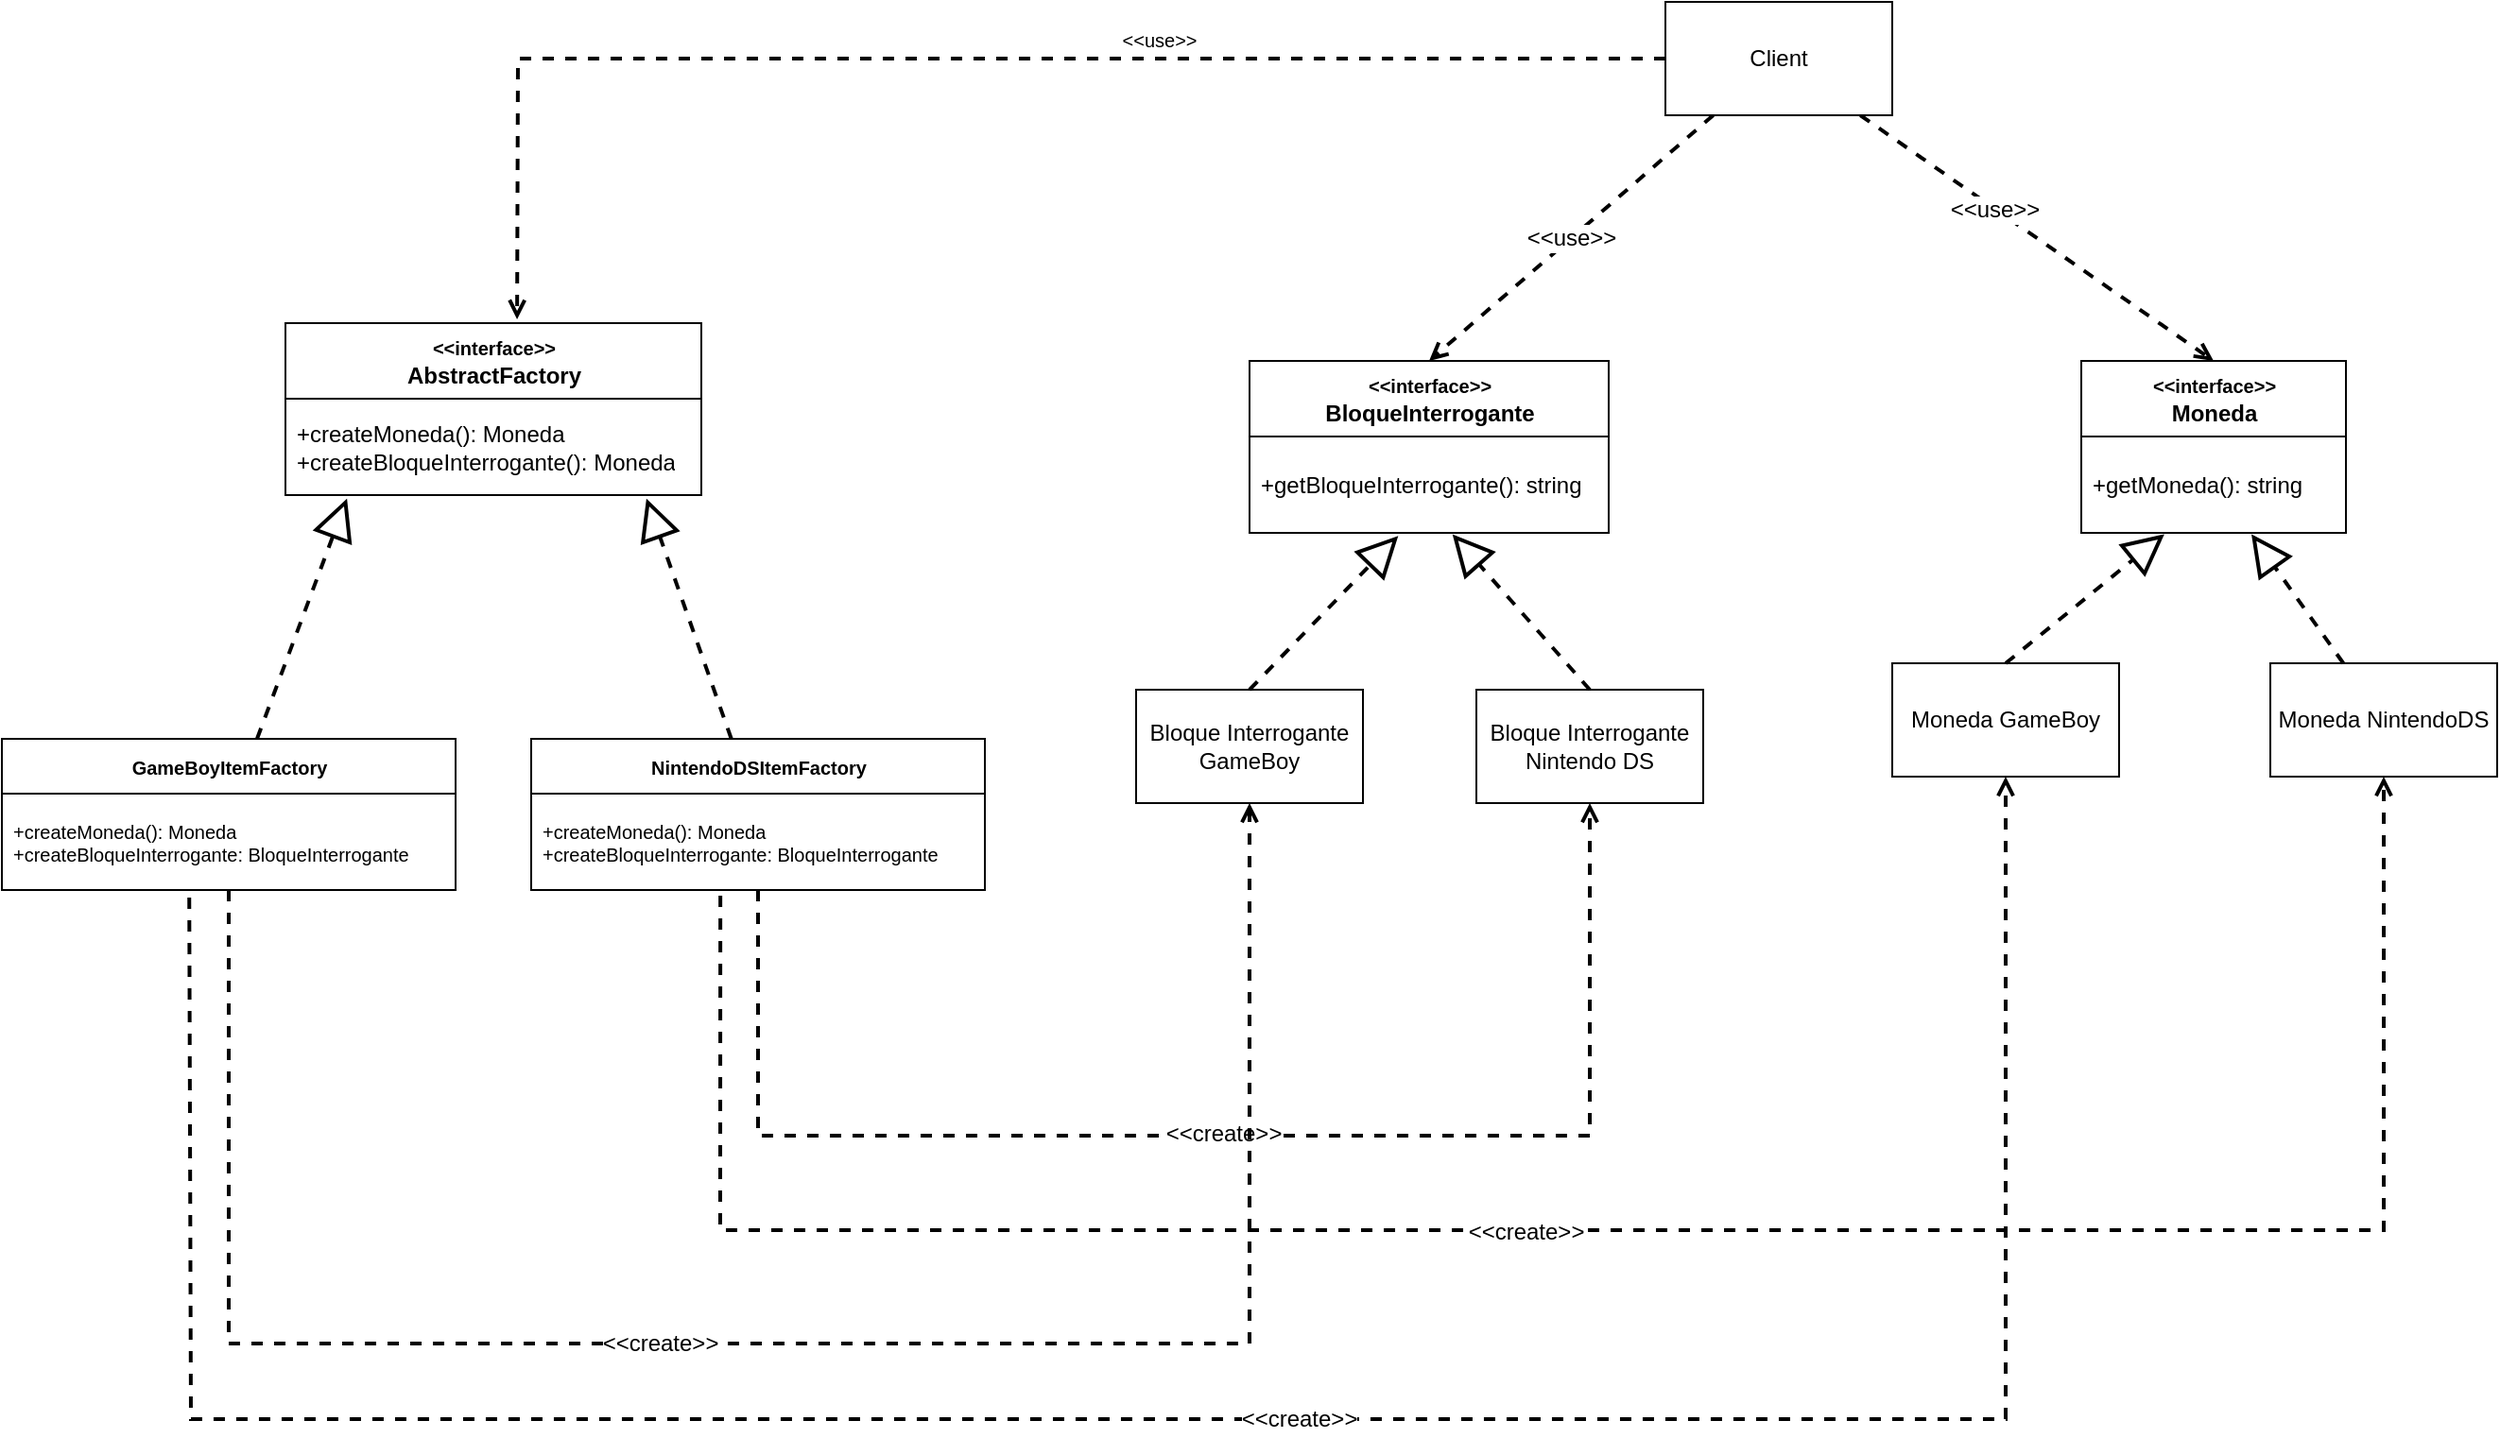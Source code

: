 <mxfile>
    <diagram id="BWt1eZ0QcMJmDZVb5oKr" name="Page-1">
        <mxGraphModel dx="2555" dy="828" grid="1" gridSize="10" guides="1" tooltips="1" connect="1" arrows="1" fold="1" page="1" pageScale="1" pageWidth="1169" pageHeight="827" background="none" math="0" shadow="0">
            <root>
                <mxCell id="0"/>
                <mxCell id="1" parent="0"/>
                <mxCell id="10" value="&amp;lt;&amp;lt;use&amp;gt;&amp;gt;" style="edgeStyle=none;html=1;fontSize=10;entryX=0.557;entryY=-0.022;entryDx=0;entryDy=0;entryPerimeter=0;rounded=0;strokeColor=default;dashed=1;endArrow=open;endFill=0;strokeWidth=2;" edge="1" parent="1" source="2" target="5">
                    <mxGeometry x="-0.279" y="-10" relative="1" as="geometry">
                        <mxPoint x="-610" y="85" as="targetPoint"/>
                        <Array as="points">
                            <mxPoint x="-877" y="85"/>
                        </Array>
                        <mxPoint as="offset"/>
                    </mxGeometry>
                </mxCell>
                <mxCell id="43" value="&amp;lt;&amp;lt;use&amp;gt;&amp;gt;" style="edgeStyle=none;rounded=0;html=1;entryX=0.5;entryY=0;entryDx=0;entryDy=0;dashed=1;fontSize=12;endArrow=open;endFill=0;startSize=6;endSize=6;strokeColor=default;strokeWidth=2;" edge="1" parent="1" source="2" target="30">
                    <mxGeometry relative="1" as="geometry"/>
                </mxCell>
                <mxCell id="44" style="edgeStyle=none;rounded=0;html=1;entryX=0.5;entryY=0;entryDx=0;entryDy=0;dashed=1;fontSize=12;endArrow=open;endFill=0;startSize=6;endSize=6;strokeColor=default;strokeWidth=2;" edge="1" parent="1" source="2" target="23">
                    <mxGeometry relative="1" as="geometry"/>
                </mxCell>
                <mxCell id="45" value="&amp;lt;&amp;lt;use&amp;gt;&amp;gt;" style="edgeLabel;html=1;align=center;verticalAlign=middle;resizable=0;points=[];fontSize=12;" vertex="1" connectable="0" parent="44">
                    <mxGeometry x="-0.24" relative="1" as="geometry">
                        <mxPoint as="offset"/>
                    </mxGeometry>
                </mxCell>
                <mxCell id="2" value="Client" style="rounded=0;whiteSpace=wrap;html=1;" vertex="1" parent="1">
                    <mxGeometry x="-270" y="55" width="120" height="60" as="geometry"/>
                </mxCell>
                <mxCell id="5" value="&lt;font style=&quot;font-size: 10px&quot;&gt;&amp;lt;&amp;lt;interface&amp;gt;&amp;gt;&lt;/font&gt;&lt;br&gt;AbstractFactory" style="swimlane;fontStyle=1;align=center;verticalAlign=middle;childLayout=stackLayout;horizontal=1;startSize=40;horizontalStack=0;resizeParent=1;resizeParentMax=0;resizeLast=0;collapsible=0;marginBottom=0;html=1;" vertex="1" parent="1">
                    <mxGeometry x="-1000" y="225" width="220" height="91" as="geometry"/>
                </mxCell>
                <mxCell id="7" value="+createMoneda(): Moneda&lt;br&gt;+createBloqueInterrogante(): Moneda" style="text;html=1;strokeColor=none;fillColor=none;align=left;verticalAlign=middle;spacingLeft=4;spacingRight=4;overflow=hidden;rotatable=0;points=[[0,0.5],[1,0.5]];portConstraint=eastwest;" vertex="1" parent="5">
                    <mxGeometry y="40" width="220" height="51" as="geometry"/>
                </mxCell>
                <mxCell id="19" style="edgeStyle=none;rounded=0;html=1;fontSize=10;strokeColor=default;endArrow=block;endFill=0;dashed=1;strokeWidth=2;endSize=17;entryX=0.148;entryY=1.036;entryDx=0;entryDy=0;entryPerimeter=0;" edge="1" parent="1" source="12" target="7">
                    <mxGeometry relative="1" as="geometry">
                        <mxPoint x="-910" y="345" as="targetPoint"/>
                    </mxGeometry>
                </mxCell>
                <mxCell id="12" value="GameBoyItemFactory" style="swimlane;fontStyle=1;align=center;verticalAlign=middle;childLayout=stackLayout;horizontal=1;startSize=29;horizontalStack=0;resizeParent=1;resizeParentMax=0;resizeLast=0;collapsible=0;marginBottom=0;html=1;fontSize=10;" vertex="1" parent="1">
                    <mxGeometry x="-1150" y="445" width="240" height="80" as="geometry"/>
                </mxCell>
                <mxCell id="14" value="+createMoneda(): Moneda&lt;br&gt;+createBloqueInterrogante: BloqueInterrogante" style="text;html=1;strokeColor=none;fillColor=none;align=left;verticalAlign=middle;spacingLeft=4;spacingRight=4;overflow=hidden;rotatable=0;points=[[0,0.5],[1,0.5]];portConstraint=eastwest;fontSize=10;" vertex="1" parent="12">
                    <mxGeometry y="29" width="240" height="51" as="geometry"/>
                </mxCell>
                <mxCell id="20" style="edgeStyle=none;rounded=0;html=1;dashed=1;fontSize=10;strokeColor=default;strokeWidth=2;endArrow=block;endFill=0;endSize=17;entryX=0.868;entryY=1.036;entryDx=0;entryDy=0;entryPerimeter=0;" edge="1" parent="1" source="16" target="7">
                    <mxGeometry relative="1" as="geometry">
                        <mxPoint x="-890.0" y="315" as="targetPoint"/>
                    </mxGeometry>
                </mxCell>
                <mxCell id="16" value="NintendoDSItemFactory" style="swimlane;fontStyle=1;align=center;verticalAlign=middle;childLayout=stackLayout;horizontal=1;startSize=29;horizontalStack=0;resizeParent=1;resizeParentMax=0;resizeLast=0;collapsible=0;marginBottom=0;html=1;fontSize=10;" vertex="1" parent="1">
                    <mxGeometry x="-870" y="445" width="240" height="80" as="geometry"/>
                </mxCell>
                <mxCell id="17" value="+createMoneda(): Moneda&lt;br&gt;+createBloqueInterrogante: BloqueInterrogante" style="text;html=1;strokeColor=none;fillColor=none;align=left;verticalAlign=middle;spacingLeft=4;spacingRight=4;overflow=hidden;rotatable=0;points=[[0,0.5],[1,0.5]];portConstraint=eastwest;fontSize=10;" vertex="1" parent="16">
                    <mxGeometry y="29" width="240" height="51" as="geometry"/>
                </mxCell>
                <mxCell id="23" value="&lt;font style=&quot;font-size: 10px&quot;&gt;&amp;lt;&amp;lt;interface&amp;gt;&amp;gt;&lt;/font&gt;&lt;br&gt;Moneda" style="swimlane;fontStyle=1;align=center;verticalAlign=middle;childLayout=stackLayout;horizontal=1;startSize=40;horizontalStack=0;resizeParent=1;resizeParentMax=0;resizeLast=0;collapsible=0;marginBottom=0;html=1;" vertex="1" parent="1">
                    <mxGeometry x="-50" y="245" width="140" height="91" as="geometry"/>
                </mxCell>
                <mxCell id="24" value="+getMoneda(): string" style="text;html=1;strokeColor=none;fillColor=none;align=left;verticalAlign=middle;spacingLeft=4;spacingRight=4;overflow=hidden;rotatable=0;points=[[0,0.5],[1,0.5]];portConstraint=eastwest;" vertex="1" parent="23">
                    <mxGeometry y="40" width="140" height="51" as="geometry"/>
                </mxCell>
                <mxCell id="30" value="&lt;font style=&quot;font-size: 10px&quot;&gt;&amp;lt;&amp;lt;interface&amp;gt;&amp;gt;&lt;/font&gt;&lt;br&gt;BloqueInterrogante" style="swimlane;fontStyle=1;align=center;verticalAlign=middle;childLayout=stackLayout;horizontal=1;startSize=40;horizontalStack=0;resizeParent=1;resizeParentMax=0;resizeLast=0;collapsible=0;marginBottom=0;html=1;" vertex="1" parent="1">
                    <mxGeometry x="-490" y="245" width="190" height="91" as="geometry"/>
                </mxCell>
                <mxCell id="31" value="+getBloqueInterrogante(): string" style="text;html=1;strokeColor=none;fillColor=none;align=left;verticalAlign=middle;spacingLeft=4;spacingRight=4;overflow=hidden;rotatable=0;points=[[0,0.5],[1,0.5]];portConstraint=eastwest;" vertex="1" parent="30">
                    <mxGeometry y="40" width="190" height="51" as="geometry"/>
                </mxCell>
                <mxCell id="46" value="Moneda GameBoy" style="rounded=0;whiteSpace=wrap;html=1;" vertex="1" parent="1">
                    <mxGeometry x="-150" y="405" width="120" height="60" as="geometry"/>
                </mxCell>
                <mxCell id="47" value="Moneda NintendoDS" style="rounded=0;whiteSpace=wrap;html=1;" vertex="1" parent="1">
                    <mxGeometry x="50" y="405" width="120" height="60" as="geometry"/>
                </mxCell>
                <mxCell id="48" value="Bloque Interrogante Nintendo DS" style="rounded=0;whiteSpace=wrap;html=1;" vertex="1" parent="1">
                    <mxGeometry x="-370" y="419" width="120" height="60" as="geometry"/>
                </mxCell>
                <mxCell id="49" value="Bloque Interrogante GameBoy" style="rounded=0;whiteSpace=wrap;html=1;" vertex="1" parent="1">
                    <mxGeometry x="-550" y="419" width="120" height="60" as="geometry"/>
                </mxCell>
                <mxCell id="50" style="edgeStyle=none;rounded=0;html=1;dashed=1;fontSize=10;strokeColor=default;strokeWidth=2;endArrow=block;endFill=0;endSize=17;entryX=0.414;entryY=1.032;entryDx=0;entryDy=0;entryPerimeter=0;exitX=0.5;exitY=0;exitDx=0;exitDy=0;" edge="1" parent="1" source="49" target="31">
                    <mxGeometry relative="1" as="geometry">
                        <mxPoint x="-620" y="284.996" as="targetPoint"/>
                        <mxPoint x="-575.087" y="412.16" as="sourcePoint"/>
                    </mxGeometry>
                </mxCell>
                <mxCell id="51" style="edgeStyle=none;rounded=0;html=1;dashed=1;fontSize=10;strokeColor=default;strokeWidth=2;endArrow=block;endFill=0;endSize=17;entryX=0.565;entryY=1.014;entryDx=0;entryDy=0;entryPerimeter=0;exitX=0.5;exitY=0;exitDx=0;exitDy=0;" edge="1" parent="1" source="48" target="31">
                    <mxGeometry relative="1" as="geometry">
                        <mxPoint x="-401.34" y="347.632" as="targetPoint"/>
                        <mxPoint x="-480" y="429" as="sourcePoint"/>
                    </mxGeometry>
                </mxCell>
                <mxCell id="52" style="edgeStyle=none;rounded=0;html=1;dashed=1;fontSize=10;strokeColor=default;strokeWidth=2;endArrow=block;endFill=0;endSize=17;entryX=0.314;entryY=1.014;entryDx=0;entryDy=0;entryPerimeter=0;exitX=0.5;exitY=0;exitDx=0;exitDy=0;" edge="1" parent="1" source="46" target="24">
                    <mxGeometry relative="1" as="geometry">
                        <mxPoint x="-50.67" y="323.632" as="targetPoint"/>
                        <mxPoint x="-129.33" y="405" as="sourcePoint"/>
                    </mxGeometry>
                </mxCell>
                <mxCell id="53" style="edgeStyle=none;rounded=0;html=1;dashed=1;fontSize=10;strokeColor=default;strokeWidth=2;endArrow=block;endFill=0;endSize=17;entryX=0.643;entryY=1.014;entryDx=0;entryDy=0;entryPerimeter=0;" edge="1" parent="1" source="47" target="24">
                    <mxGeometry relative="1" as="geometry">
                        <mxPoint x="3.96" y="346.714" as="targetPoint"/>
                        <mxPoint x="110" y="405" as="sourcePoint"/>
                    </mxGeometry>
                </mxCell>
                <mxCell id="54" style="edgeStyle=none;rounded=0;html=1;dashed=1;fontSize=12;endArrow=open;endFill=0;startSize=6;endSize=6;strokeColor=default;strokeWidth=2;entryX=0.5;entryY=1;entryDx=0;entryDy=0;" edge="1" parent="1" source="17" target="48">
                    <mxGeometry relative="1" as="geometry">
                        <mxPoint x="-420" y="645" as="targetPoint"/>
                        <Array as="points">
                            <mxPoint x="-750" y="655"/>
                            <mxPoint x="-310" y="655"/>
                        </Array>
                    </mxGeometry>
                </mxCell>
                <mxCell id="55" value="&amp;lt;&amp;lt;create&amp;gt;&amp;gt;" style="edgeLabel;html=1;align=center;verticalAlign=middle;resizable=0;points=[];fontSize=12;" vertex="1" connectable="0" parent="54">
                    <mxGeometry x="0.009" y="1" relative="1" as="geometry">
                        <mxPoint x="-1" as="offset"/>
                    </mxGeometry>
                </mxCell>
                <mxCell id="56" style="edgeStyle=none;rounded=0;html=1;dashed=1;fontSize=12;endArrow=open;endFill=0;startSize=6;endSize=6;strokeColor=default;strokeWidth=2;exitX=0.417;exitY=1.059;exitDx=0;exitDy=0;exitPerimeter=0;" edge="1" parent="1" source="17" target="47">
                    <mxGeometry relative="1" as="geometry">
                        <mxPoint x="110" y="465" as="targetPoint"/>
                        <Array as="points">
                            <mxPoint x="-770" y="705"/>
                            <mxPoint x="110" y="705"/>
                        </Array>
                    </mxGeometry>
                </mxCell>
                <mxCell id="57" value="&amp;lt;&amp;lt;create&amp;gt;&amp;gt;" style="edgeLabel;html=1;align=center;verticalAlign=middle;resizable=0;points=[];fontSize=12;" vertex="1" connectable="0" parent="56">
                    <mxGeometry x="-0.071" y="-1" relative="1" as="geometry">
                        <mxPoint as="offset"/>
                    </mxGeometry>
                </mxCell>
                <mxCell id="58" style="edgeStyle=none;rounded=0;html=1;entryX=0.5;entryY=1;entryDx=0;entryDy=0;dashed=1;fontSize=12;endArrow=open;endFill=0;startSize=6;endSize=6;strokeColor=default;strokeWidth=2;" edge="1" parent="1" source="14" target="49">
                    <mxGeometry relative="1" as="geometry">
                        <Array as="points">
                            <mxPoint x="-1030" y="765"/>
                            <mxPoint x="-490" y="765"/>
                        </Array>
                    </mxGeometry>
                </mxCell>
                <mxCell id="59" value="&amp;lt;&amp;lt;create&amp;gt;&amp;gt;" style="edgeLabel;html=1;align=center;verticalAlign=middle;resizable=0;points=[];fontSize=12;" vertex="1" connectable="0" parent="58">
                    <mxGeometry x="-0.123" y="-2" relative="1" as="geometry">
                        <mxPoint y="-2" as="offset"/>
                    </mxGeometry>
                </mxCell>
                <mxCell id="60" style="edgeStyle=none;rounded=0;html=1;entryX=0.5;entryY=1;entryDx=0;entryDy=0;dashed=1;fontSize=12;endArrow=open;endFill=0;startSize=6;endSize=6;strokeColor=default;strokeWidth=2;exitX=0.413;exitY=1.078;exitDx=0;exitDy=0;exitPerimeter=0;" edge="1" parent="1" source="14" target="46">
                    <mxGeometry relative="1" as="geometry">
                        <Array as="points">
                            <mxPoint x="-1050" y="805"/>
                            <mxPoint x="-90" y="805"/>
                        </Array>
                    </mxGeometry>
                </mxCell>
                <mxCell id="61" value="&amp;lt;&amp;lt;create&amp;gt;&amp;gt;" style="edgeLabel;html=1;align=center;verticalAlign=middle;resizable=0;points=[];fontSize=12;" vertex="1" connectable="0" parent="60">
                    <mxGeometry x="0.094" relative="1" as="geometry">
                        <mxPoint as="offset"/>
                    </mxGeometry>
                </mxCell>
            </root>
        </mxGraphModel>
    </diagram>
</mxfile>